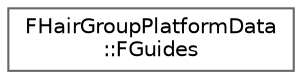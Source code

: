 digraph "Graphical Class Hierarchy"
{
 // INTERACTIVE_SVG=YES
 // LATEX_PDF_SIZE
  bgcolor="transparent";
  edge [fontname=Helvetica,fontsize=10,labelfontname=Helvetica,labelfontsize=10];
  node [fontname=Helvetica,fontsize=10,shape=box,height=0.2,width=0.4];
  rankdir="LR";
  Node0 [id="Node000000",label="FHairGroupPlatformData\l::FGuides",height=0.2,width=0.4,color="grey40", fillcolor="white", style="filled",URL="$dd/d73/structFHairGroupPlatformData_1_1FGuides.html",tooltip=" "];
}
